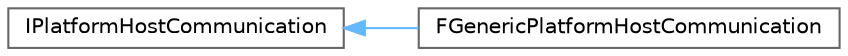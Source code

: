 digraph "Graphical Class Hierarchy"
{
 // INTERACTIVE_SVG=YES
 // LATEX_PDF_SIZE
  bgcolor="transparent";
  edge [fontname=Helvetica,fontsize=10,labelfontname=Helvetica,labelfontsize=10];
  node [fontname=Helvetica,fontsize=10,shape=box,height=0.2,width=0.4];
  rankdir="LR";
  Node0 [id="Node000000",label="IPlatformHostCommunication",height=0.2,width=0.4,color="grey40", fillcolor="white", style="filled",URL="$de/d1f/classIPlatformHostCommunication.html",tooltip="Interface for communication between the game running on the target device and the connected host pc."];
  Node0 -> Node1 [id="edge5559_Node000000_Node000001",dir="back",color="steelblue1",style="solid",tooltip=" "];
  Node1 [id="Node000001",label="FGenericPlatformHostCommunication",height=0.2,width=0.4,color="grey40", fillcolor="white", style="filled",URL="$de/d3c/classFGenericPlatformHostCommunication.html",tooltip="Generic implementation of IPlatformHostCommunication."];
}
